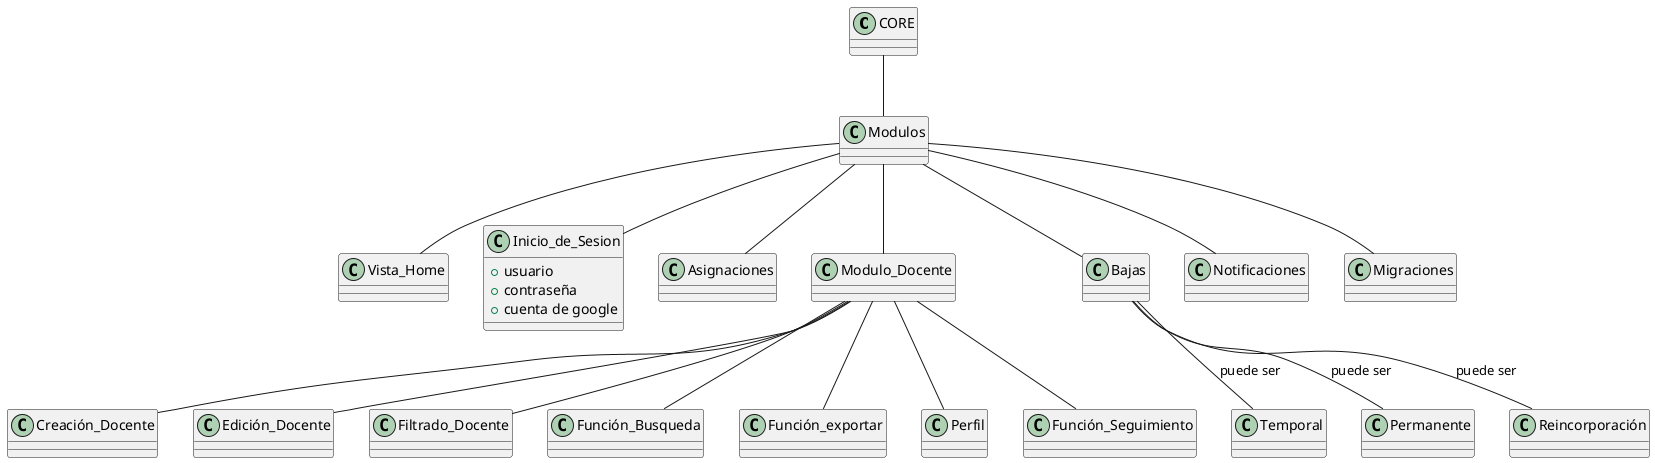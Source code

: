 @startuml
class CORE{}
class Modulos{}
class Vista_Home{}
class Inicio_de_Sesion{
  + usuario
  + contraseña
  + cuenta de google
}
class Asignaciones{}
class Modulo_Docente{}
class Bajas{}
class Notificaciones{}
class Migraciones{}
class Creación_Docente{}
class Edición_Docente{}
class Filtrado_Docente{}
class Función_Busqueda{}
class Función_exportar{}
class Perfil{}
class Función_Seguimiento{}
class Temporal{}
class Permanente{}
class Reincorporación{}


CORE -- Modulos

Modulos -- Bajas
Bajas -- Temporal : puede ser
Bajas -- Permanente : puede ser
Bajas -- Reincorporación : puede ser
Modulos -- Modulo_Docente
Modulo_Docente -- Creación_Docente
Modulo_Docente -- Edición_Docente
Modulo_Docente -- Filtrado_Docente
Modulo_Docente -- Función_Busqueda
Modulo_Docente -- Función_exportar
Modulo_Docente -- Perfil
Modulo_Docente -- Función_Seguimiento

Modulos -- Inicio_de_Sesion
Modulos -- Vista_Home
Modulos -- Asignaciones
Modulos -- Migraciones
Modulos -- Notificaciones
@enduml